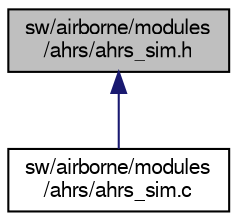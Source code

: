 digraph "sw/airborne/modules/ahrs/ahrs_sim.h"
{
  edge [fontname="FreeSans",fontsize="10",labelfontname="FreeSans",labelfontsize="10"];
  node [fontname="FreeSans",fontsize="10",shape=record];
  Node1 [label="sw/airborne/modules\l/ahrs/ahrs_sim.h",height=0.2,width=0.4,color="black", fillcolor="grey75", style="filled", fontcolor="black"];
  Node1 -> Node2 [dir="back",color="midnightblue",fontsize="10",style="solid",fontname="FreeSans"];
  Node2 [label="sw/airborne/modules\l/ahrs/ahrs_sim.c",height=0.2,width=0.4,color="black", fillcolor="white", style="filled",URL="$ahrs__sim_8c.html",tooltip="Dummy plug to set the AHRS from the simple OCaml simulator. "];
}
